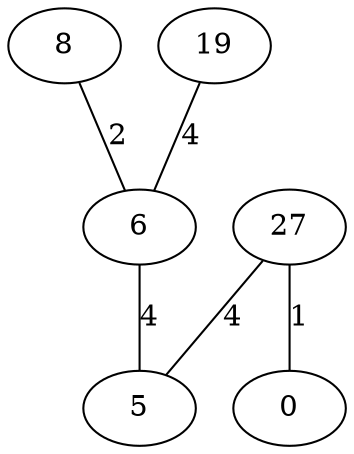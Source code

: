 graph{
   8;
   27;
   19;
   6;
   5;
   0;
   19 -- 6 [label="4"];
   8 -- 6 [label="2"];
   27 -- 0 [label="1"];
   6 -- 5 [label="4"];
   27 -- 5 [label="4"];
}